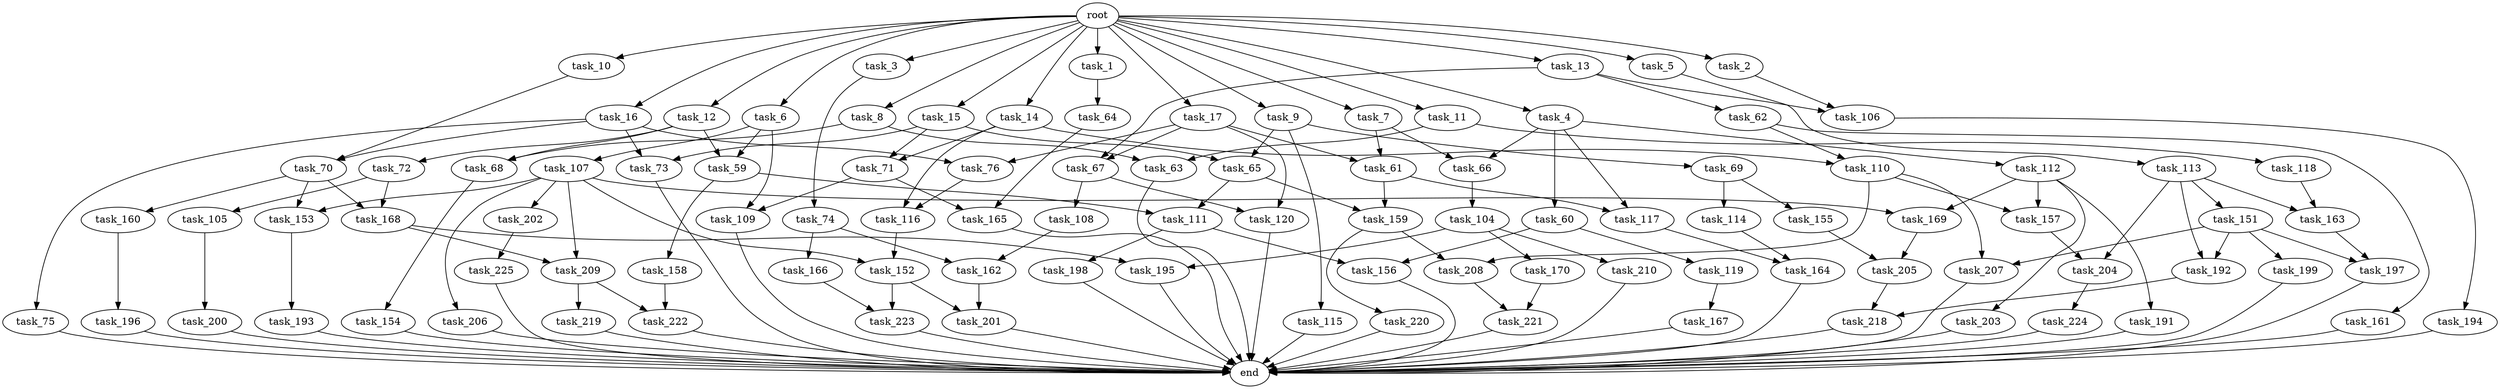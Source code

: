 digraph G {
  root [size="0.000000"];
  task_1 [size="1.024000"];
  task_2 [size="1.024000"];
  task_3 [size="1.024000"];
  task_4 [size="1.024000"];
  task_5 [size="1.024000"];
  task_6 [size="1.024000"];
  task_7 [size="1.024000"];
  task_8 [size="1.024000"];
  task_9 [size="1.024000"];
  task_10 [size="1.024000"];
  task_11 [size="1.024000"];
  task_12 [size="1.024000"];
  task_13 [size="1.024000"];
  task_14 [size="1.024000"];
  task_15 [size="1.024000"];
  task_16 [size="1.024000"];
  task_17 [size="1.024000"];
  task_59 [size="292057776.128000"];
  task_60 [size="420906795.008000"];
  task_61 [size="455266533.376000"];
  task_62 [size="309237645.312000"];
  task_63 [size="764504178.688000"];
  task_64 [size="695784701.952000"];
  task_65 [size="171798691.840000"];
  task_66 [size="455266533.376000"];
  task_67 [size="730144440.320000"];
  task_68 [size="292057776.128000"];
  task_69 [size="34359738.368000"];
  task_70 [size="1279900254.208000"];
  task_71 [size="446676598.784000"];
  task_72 [size="77309411.328000"];
  task_73 [size="558345748.480000"];
  task_74 [size="858993459.200000"];
  task_75 [size="420906795.008000"];
  task_76 [size="841813590.016000"];
  task_104 [size="309237645.312000"];
  task_105 [size="77309411.328000"];
  task_106 [size="618475290.624000"];
  task_107 [size="214748364.800000"];
  task_108 [size="214748364.800000"];
  task_109 [size="764504178.688000"];
  task_110 [size="1005022347.264000"];
  task_111 [size="970662608.896000"];
  task_112 [size="420906795.008000"];
  task_113 [size="214748364.800000"];
  task_114 [size="420906795.008000"];
  task_115 [size="34359738.368000"];
  task_116 [size="446676598.784000"];
  task_117 [size="635655159.808000"];
  task_118 [size="549755813.888000"];
  task_119 [size="309237645.312000"];
  task_120 [size="635655159.808000"];
  task_151 [size="695784701.952000"];
  task_152 [size="1073741824.000000"];
  task_153 [size="764504178.688000"];
  task_154 [size="77309411.328000"];
  task_155 [size="420906795.008000"];
  task_156 [size="618475290.624000"];
  task_157 [size="635655159.808000"];
  task_158 [size="420906795.008000"];
  task_159 [size="764504178.688000"];
  task_160 [size="549755813.888000"];
  task_161 [size="695784701.952000"];
  task_162 [size="1168231104.512000"];
  task_163 [size="1005022347.264000"];
  task_164 [size="171798691.840000"];
  task_165 [size="1099511627.776000"];
  task_166 [size="858993459.200000"];
  task_167 [size="137438953.472000"];
  task_168 [size="627065225.216000"];
  task_169 [size="429496729.600000"];
  task_170 [size="77309411.328000"];
  task_191 [size="214748364.800000"];
  task_192 [size="833223655.424000"];
  task_193 [size="214748364.800000"];
  task_194 [size="420906795.008000"];
  task_195 [size="111669149.696000"];
  task_196 [size="309237645.312000"];
  task_197 [size="687194767.360000"];
  task_198 [size="309237645.312000"];
  task_199 [size="137438953.472000"];
  task_200 [size="77309411.328000"];
  task_201 [size="764504178.688000"];
  task_202 [size="214748364.800000"];
  task_203 [size="214748364.800000"];
  task_204 [size="1391569403.904000"];
  task_205 [size="1005022347.264000"];
  task_206 [size="214748364.800000"];
  task_207 [size="558345748.480000"];
  task_208 [size="498216206.336000"];
  task_209 [size="249108103.168000"];
  task_210 [size="77309411.328000"];
  task_218 [size="970662608.896000"];
  task_219 [size="420906795.008000"];
  task_220 [size="77309411.328000"];
  task_221 [size="936302870.528000"];
  task_222 [size="558345748.480000"];
  task_223 [size="523986010.112000"];
  task_224 [size="77309411.328000"];
  task_225 [size="77309411.328000"];
  end [size="0.000000"];

  root -> task_1 [size="1.000000"];
  root -> task_2 [size="1.000000"];
  root -> task_3 [size="1.000000"];
  root -> task_4 [size="1.000000"];
  root -> task_5 [size="1.000000"];
  root -> task_6 [size="1.000000"];
  root -> task_7 [size="1.000000"];
  root -> task_8 [size="1.000000"];
  root -> task_9 [size="1.000000"];
  root -> task_10 [size="1.000000"];
  root -> task_11 [size="1.000000"];
  root -> task_12 [size="1.000000"];
  root -> task_13 [size="1.000000"];
  root -> task_14 [size="1.000000"];
  root -> task_15 [size="1.000000"];
  root -> task_16 [size="1.000000"];
  root -> task_17 [size="1.000000"];
  task_1 -> task_64 [size="679477248.000000"];
  task_2 -> task_106 [size="301989888.000000"];
  task_3 -> task_74 [size="838860800.000000"];
  task_4 -> task_60 [size="411041792.000000"];
  task_4 -> task_66 [size="411041792.000000"];
  task_4 -> task_112 [size="411041792.000000"];
  task_4 -> task_117 [size="411041792.000000"];
  task_5 -> task_113 [size="209715200.000000"];
  task_6 -> task_59 [size="209715200.000000"];
  task_6 -> task_107 [size="209715200.000000"];
  task_6 -> task_109 [size="209715200.000000"];
  task_7 -> task_61 [size="33554432.000000"];
  task_7 -> task_66 [size="33554432.000000"];
  task_8 -> task_63 [size="209715200.000000"];
  task_8 -> task_68 [size="209715200.000000"];
  task_9 -> task_65 [size="33554432.000000"];
  task_9 -> task_69 [size="33554432.000000"];
  task_9 -> task_115 [size="33554432.000000"];
  task_10 -> task_70 [size="838860800.000000"];
  task_11 -> task_63 [size="536870912.000000"];
  task_11 -> task_118 [size="536870912.000000"];
  task_12 -> task_59 [size="75497472.000000"];
  task_12 -> task_68 [size="75497472.000000"];
  task_12 -> task_72 [size="75497472.000000"];
  task_13 -> task_62 [size="301989888.000000"];
  task_13 -> task_67 [size="301989888.000000"];
  task_13 -> task_106 [size="301989888.000000"];
  task_14 -> task_71 [size="301989888.000000"];
  task_14 -> task_110 [size="301989888.000000"];
  task_14 -> task_116 [size="301989888.000000"];
  task_15 -> task_65 [size="134217728.000000"];
  task_15 -> task_71 [size="134217728.000000"];
  task_15 -> task_73 [size="134217728.000000"];
  task_16 -> task_70 [size="411041792.000000"];
  task_16 -> task_73 [size="411041792.000000"];
  task_16 -> task_75 [size="411041792.000000"];
  task_16 -> task_76 [size="411041792.000000"];
  task_17 -> task_61 [size="411041792.000000"];
  task_17 -> task_67 [size="411041792.000000"];
  task_17 -> task_76 [size="411041792.000000"];
  task_17 -> task_120 [size="411041792.000000"];
  task_59 -> task_111 [size="411041792.000000"];
  task_59 -> task_158 [size="411041792.000000"];
  task_60 -> task_119 [size="301989888.000000"];
  task_60 -> task_156 [size="301989888.000000"];
  task_61 -> task_117 [size="209715200.000000"];
  task_61 -> task_159 [size="209715200.000000"];
  task_62 -> task_110 [size="679477248.000000"];
  task_62 -> task_161 [size="679477248.000000"];
  task_63 -> end [size="1.000000"];
  task_64 -> task_165 [size="536870912.000000"];
  task_65 -> task_111 [size="536870912.000000"];
  task_65 -> task_159 [size="536870912.000000"];
  task_66 -> task_104 [size="301989888.000000"];
  task_67 -> task_108 [size="209715200.000000"];
  task_67 -> task_120 [size="209715200.000000"];
  task_68 -> task_154 [size="75497472.000000"];
  task_69 -> task_114 [size="411041792.000000"];
  task_69 -> task_155 [size="411041792.000000"];
  task_70 -> task_153 [size="536870912.000000"];
  task_70 -> task_160 [size="536870912.000000"];
  task_70 -> task_168 [size="536870912.000000"];
  task_71 -> task_109 [size="536870912.000000"];
  task_71 -> task_165 [size="536870912.000000"];
  task_72 -> task_105 [size="75497472.000000"];
  task_72 -> task_168 [size="75497472.000000"];
  task_73 -> end [size="1.000000"];
  task_74 -> task_162 [size="838860800.000000"];
  task_74 -> task_166 [size="838860800.000000"];
  task_75 -> end [size="1.000000"];
  task_76 -> task_116 [size="134217728.000000"];
  task_104 -> task_170 [size="75497472.000000"];
  task_104 -> task_195 [size="75497472.000000"];
  task_104 -> task_210 [size="75497472.000000"];
  task_105 -> task_200 [size="75497472.000000"];
  task_106 -> task_194 [size="411041792.000000"];
  task_107 -> task_152 [size="209715200.000000"];
  task_107 -> task_153 [size="209715200.000000"];
  task_107 -> task_169 [size="209715200.000000"];
  task_107 -> task_202 [size="209715200.000000"];
  task_107 -> task_206 [size="209715200.000000"];
  task_107 -> task_209 [size="209715200.000000"];
  task_108 -> task_162 [size="301989888.000000"];
  task_109 -> end [size="1.000000"];
  task_110 -> task_157 [size="411041792.000000"];
  task_110 -> task_207 [size="411041792.000000"];
  task_110 -> task_208 [size="411041792.000000"];
  task_111 -> task_156 [size="301989888.000000"];
  task_111 -> task_198 [size="301989888.000000"];
  task_112 -> task_157 [size="209715200.000000"];
  task_112 -> task_169 [size="209715200.000000"];
  task_112 -> task_191 [size="209715200.000000"];
  task_112 -> task_203 [size="209715200.000000"];
  task_113 -> task_151 [size="679477248.000000"];
  task_113 -> task_163 [size="679477248.000000"];
  task_113 -> task_192 [size="679477248.000000"];
  task_113 -> task_204 [size="679477248.000000"];
  task_114 -> task_164 [size="134217728.000000"];
  task_115 -> end [size="1.000000"];
  task_116 -> task_152 [size="838860800.000000"];
  task_117 -> task_164 [size="33554432.000000"];
  task_118 -> task_163 [size="301989888.000000"];
  task_119 -> task_167 [size="134217728.000000"];
  task_120 -> end [size="1.000000"];
  task_151 -> task_192 [size="134217728.000000"];
  task_151 -> task_197 [size="134217728.000000"];
  task_151 -> task_199 [size="134217728.000000"];
  task_151 -> task_207 [size="134217728.000000"];
  task_152 -> task_201 [size="209715200.000000"];
  task_152 -> task_223 [size="209715200.000000"];
  task_153 -> task_193 [size="209715200.000000"];
  task_154 -> end [size="1.000000"];
  task_155 -> task_205 [size="679477248.000000"];
  task_156 -> end [size="1.000000"];
  task_157 -> task_204 [size="679477248.000000"];
  task_158 -> task_222 [size="134217728.000000"];
  task_159 -> task_208 [size="75497472.000000"];
  task_159 -> task_220 [size="75497472.000000"];
  task_160 -> task_196 [size="301989888.000000"];
  task_161 -> end [size="1.000000"];
  task_162 -> task_201 [size="536870912.000000"];
  task_163 -> task_197 [size="536870912.000000"];
  task_164 -> end [size="1.000000"];
  task_165 -> end [size="1.000000"];
  task_166 -> task_223 [size="301989888.000000"];
  task_167 -> end [size="1.000000"];
  task_168 -> task_195 [size="33554432.000000"];
  task_168 -> task_209 [size="33554432.000000"];
  task_169 -> task_205 [size="301989888.000000"];
  task_170 -> task_221 [size="838860800.000000"];
  task_191 -> end [size="1.000000"];
  task_192 -> task_218 [size="411041792.000000"];
  task_193 -> end [size="1.000000"];
  task_194 -> end [size="1.000000"];
  task_195 -> end [size="1.000000"];
  task_196 -> end [size="1.000000"];
  task_197 -> end [size="1.000000"];
  task_198 -> end [size="1.000000"];
  task_199 -> end [size="1.000000"];
  task_200 -> end [size="1.000000"];
  task_201 -> end [size="1.000000"];
  task_202 -> task_225 [size="75497472.000000"];
  task_203 -> end [size="1.000000"];
  task_204 -> task_224 [size="75497472.000000"];
  task_205 -> task_218 [size="536870912.000000"];
  task_206 -> end [size="1.000000"];
  task_207 -> end [size="1.000000"];
  task_208 -> task_221 [size="75497472.000000"];
  task_209 -> task_219 [size="411041792.000000"];
  task_209 -> task_222 [size="411041792.000000"];
  task_210 -> end [size="1.000000"];
  task_218 -> end [size="1.000000"];
  task_219 -> end [size="1.000000"];
  task_220 -> end [size="1.000000"];
  task_221 -> end [size="1.000000"];
  task_222 -> end [size="1.000000"];
  task_223 -> end [size="1.000000"];
  task_224 -> end [size="1.000000"];
  task_225 -> end [size="1.000000"];
}
